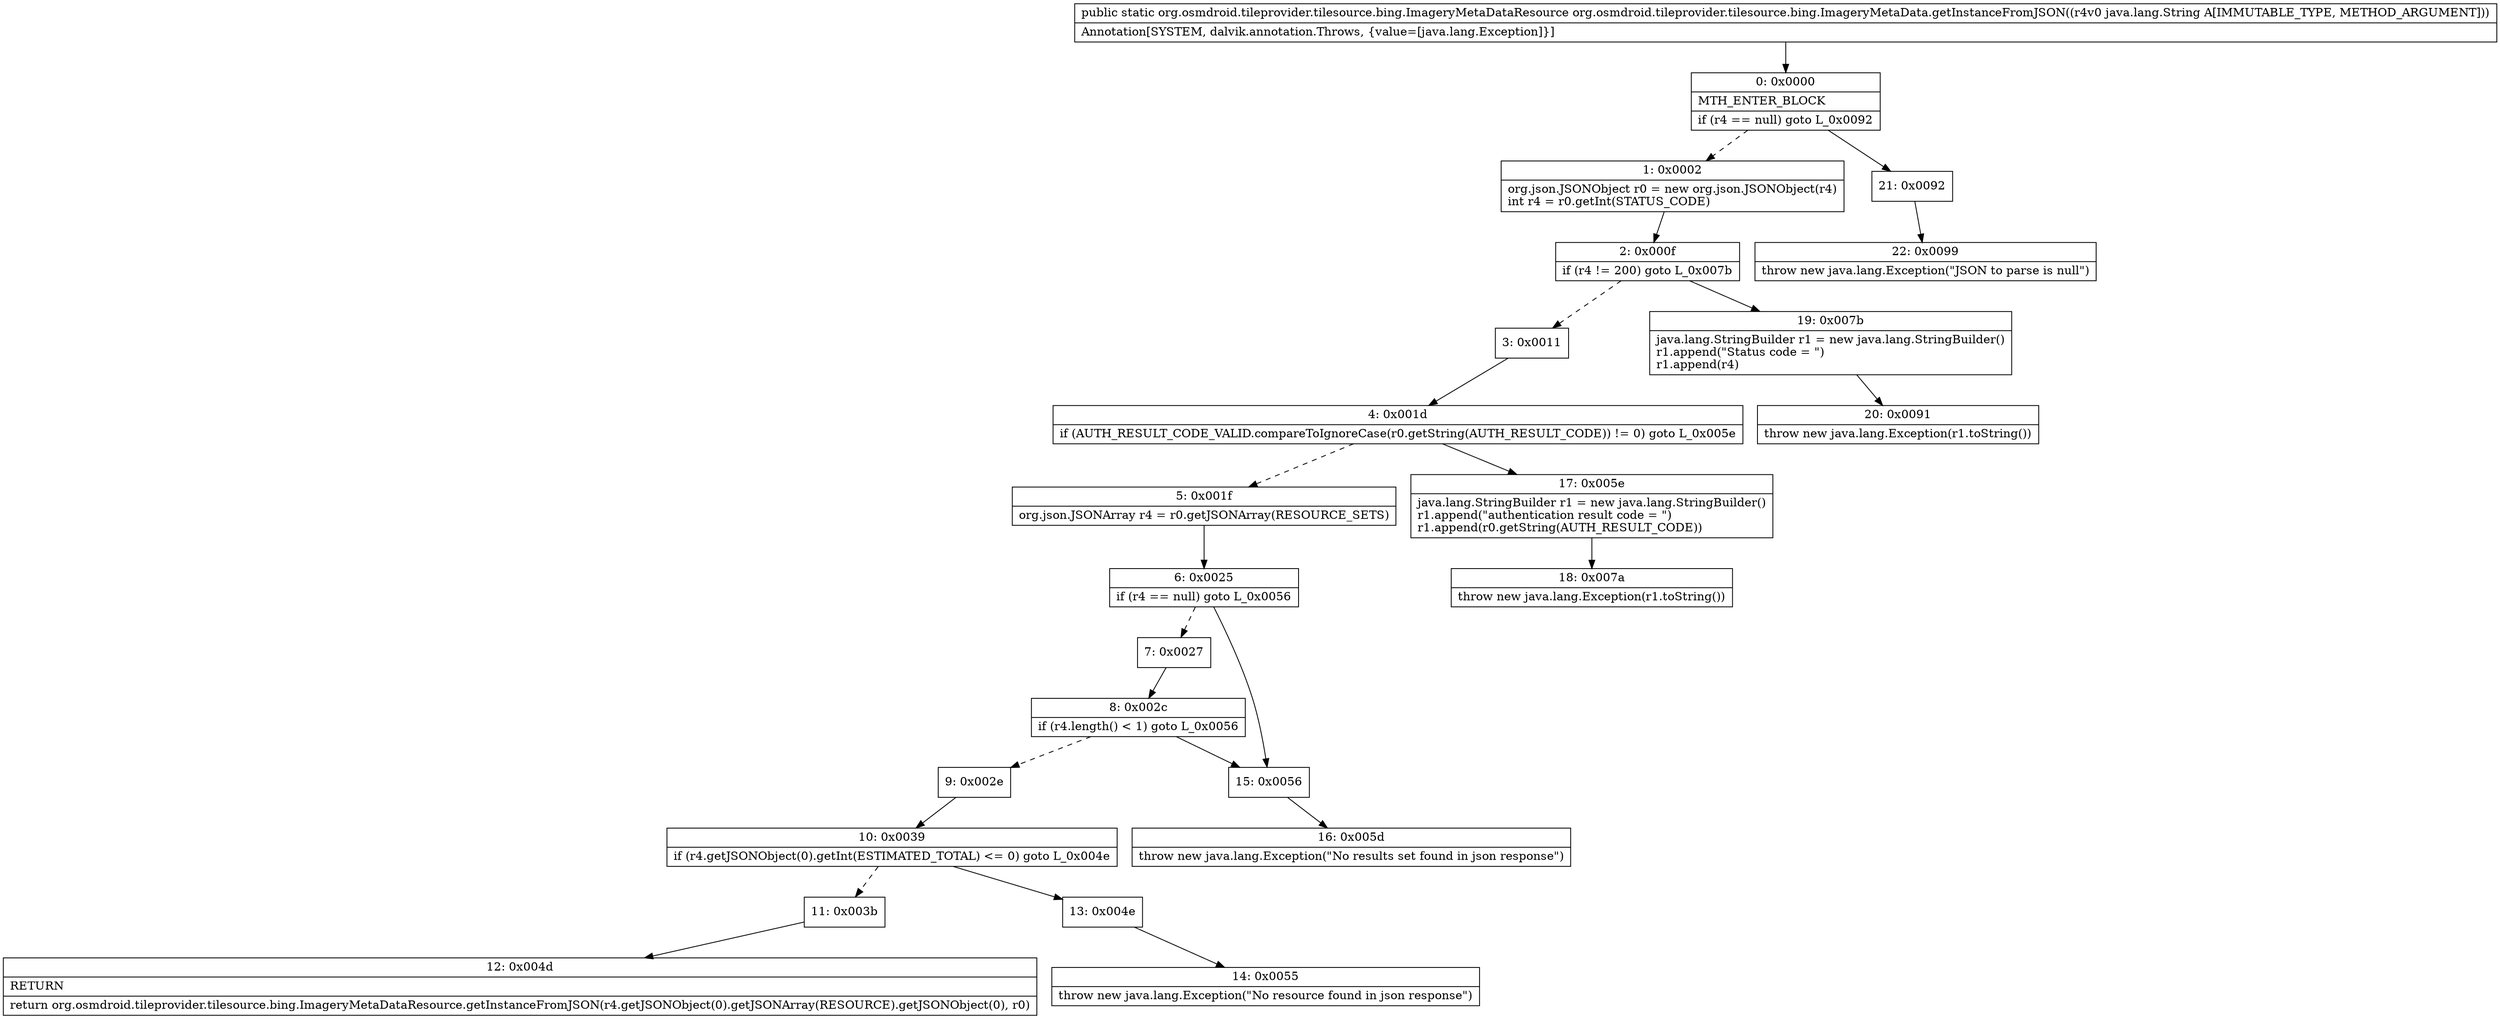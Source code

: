 digraph "CFG fororg.osmdroid.tileprovider.tilesource.bing.ImageryMetaData.getInstanceFromJSON(Ljava\/lang\/String;)Lorg\/osmdroid\/tileprovider\/tilesource\/bing\/ImageryMetaDataResource;" {
Node_0 [shape=record,label="{0\:\ 0x0000|MTH_ENTER_BLOCK\l|if (r4 == null) goto L_0x0092\l}"];
Node_1 [shape=record,label="{1\:\ 0x0002|org.json.JSONObject r0 = new org.json.JSONObject(r4)\lint r4 = r0.getInt(STATUS_CODE)\l}"];
Node_2 [shape=record,label="{2\:\ 0x000f|if (r4 != 200) goto L_0x007b\l}"];
Node_3 [shape=record,label="{3\:\ 0x0011}"];
Node_4 [shape=record,label="{4\:\ 0x001d|if (AUTH_RESULT_CODE_VALID.compareToIgnoreCase(r0.getString(AUTH_RESULT_CODE)) != 0) goto L_0x005e\l}"];
Node_5 [shape=record,label="{5\:\ 0x001f|org.json.JSONArray r4 = r0.getJSONArray(RESOURCE_SETS)\l}"];
Node_6 [shape=record,label="{6\:\ 0x0025|if (r4 == null) goto L_0x0056\l}"];
Node_7 [shape=record,label="{7\:\ 0x0027}"];
Node_8 [shape=record,label="{8\:\ 0x002c|if (r4.length() \< 1) goto L_0x0056\l}"];
Node_9 [shape=record,label="{9\:\ 0x002e}"];
Node_10 [shape=record,label="{10\:\ 0x0039|if (r4.getJSONObject(0).getInt(ESTIMATED_TOTAL) \<= 0) goto L_0x004e\l}"];
Node_11 [shape=record,label="{11\:\ 0x003b}"];
Node_12 [shape=record,label="{12\:\ 0x004d|RETURN\l|return org.osmdroid.tileprovider.tilesource.bing.ImageryMetaDataResource.getInstanceFromJSON(r4.getJSONObject(0).getJSONArray(RESOURCE).getJSONObject(0), r0)\l}"];
Node_13 [shape=record,label="{13\:\ 0x004e}"];
Node_14 [shape=record,label="{14\:\ 0x0055|throw new java.lang.Exception(\"No resource found in json response\")\l}"];
Node_15 [shape=record,label="{15\:\ 0x0056}"];
Node_16 [shape=record,label="{16\:\ 0x005d|throw new java.lang.Exception(\"No results set found in json response\")\l}"];
Node_17 [shape=record,label="{17\:\ 0x005e|java.lang.StringBuilder r1 = new java.lang.StringBuilder()\lr1.append(\"authentication result code = \")\lr1.append(r0.getString(AUTH_RESULT_CODE))\l}"];
Node_18 [shape=record,label="{18\:\ 0x007a|throw new java.lang.Exception(r1.toString())\l}"];
Node_19 [shape=record,label="{19\:\ 0x007b|java.lang.StringBuilder r1 = new java.lang.StringBuilder()\lr1.append(\"Status code = \")\lr1.append(r4)\l}"];
Node_20 [shape=record,label="{20\:\ 0x0091|throw new java.lang.Exception(r1.toString())\l}"];
Node_21 [shape=record,label="{21\:\ 0x0092}"];
Node_22 [shape=record,label="{22\:\ 0x0099|throw new java.lang.Exception(\"JSON to parse is null\")\l}"];
MethodNode[shape=record,label="{public static org.osmdroid.tileprovider.tilesource.bing.ImageryMetaDataResource org.osmdroid.tileprovider.tilesource.bing.ImageryMetaData.getInstanceFromJSON((r4v0 java.lang.String A[IMMUTABLE_TYPE, METHOD_ARGUMENT]))  | Annotation[SYSTEM, dalvik.annotation.Throws, \{value=[java.lang.Exception]\}]\l}"];
MethodNode -> Node_0;
Node_0 -> Node_1[style=dashed];
Node_0 -> Node_21;
Node_1 -> Node_2;
Node_2 -> Node_3[style=dashed];
Node_2 -> Node_19;
Node_3 -> Node_4;
Node_4 -> Node_5[style=dashed];
Node_4 -> Node_17;
Node_5 -> Node_6;
Node_6 -> Node_7[style=dashed];
Node_6 -> Node_15;
Node_7 -> Node_8;
Node_8 -> Node_9[style=dashed];
Node_8 -> Node_15;
Node_9 -> Node_10;
Node_10 -> Node_11[style=dashed];
Node_10 -> Node_13;
Node_11 -> Node_12;
Node_13 -> Node_14;
Node_15 -> Node_16;
Node_17 -> Node_18;
Node_19 -> Node_20;
Node_21 -> Node_22;
}

